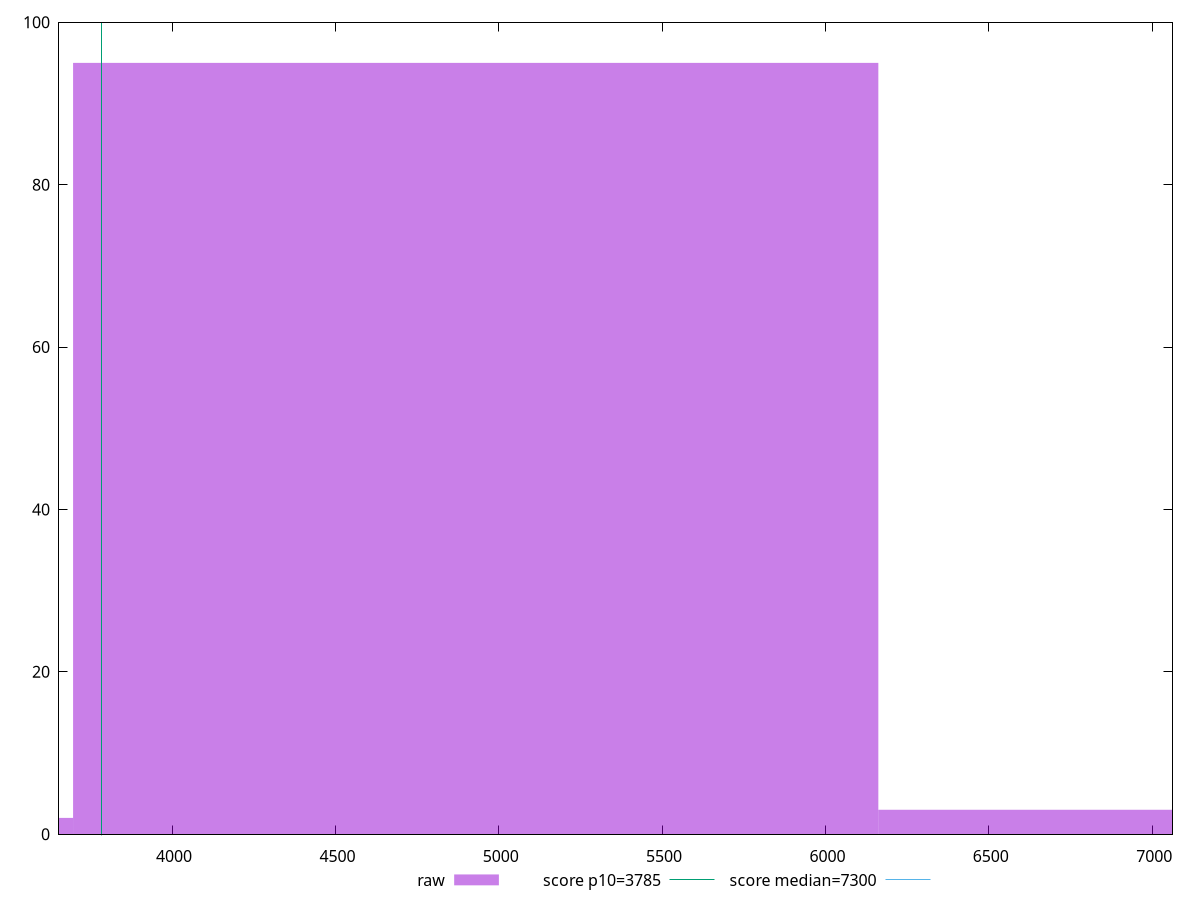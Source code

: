 reset

$raw <<EOF
7394.236894968813 3
4929.491263312542 95
2464.745631656271 2
EOF

set key outside below
set boxwidth 2464.745631656271
set xrange [3654.02:7062.218999999999]
set yrange [0:100]
set trange [0:100]
set style fill transparent solid 0.5 noborder

set parametric
set terminal svg size 640, 490 enhanced background rgb 'white'
set output "report_00017_2021-02-10T15-08-03.406Z/interactive/samples/pages+cached+noadtech+nomedia/raw/histogram.svg"

plot $raw title "raw" with boxes, \
     3785,t title "score p10=3785", \
     7300,t title "score median=7300"

reset
